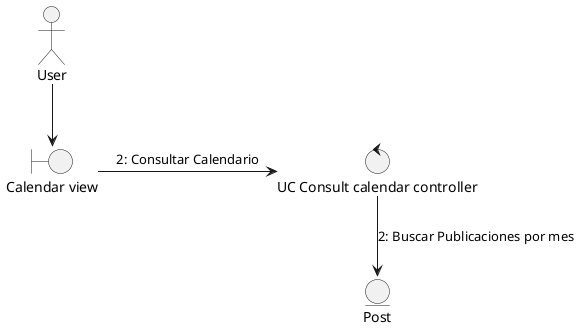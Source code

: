 @startuml Consultar Calendario
actor User as User

boundary "Calendar view" as view
control "UC Consult calendar controller" as controller
entity Post as P
User --> view 
view-r->controller : "2: Consultar Calendario"
controller-->P : "2: Buscar Publicaciones por mes"
@enduml